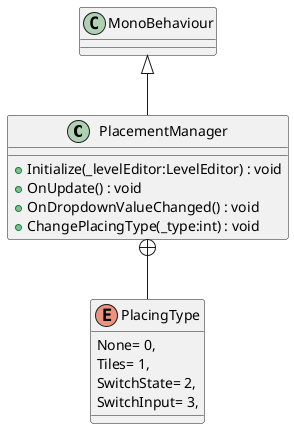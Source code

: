 @startuml
class PlacementManager {
    + Initialize(_levelEditor:LevelEditor) : void
    + OnUpdate() : void
    + OnDropdownValueChanged() : void
    + ChangePlacingType(_type:int) : void
}
enum PlacingType {
    None= 0,
    Tiles= 1,
    SwitchState= 2,
    SwitchInput= 3,
}
MonoBehaviour <|-- PlacementManager
PlacementManager +-- PlacingType
@enduml
